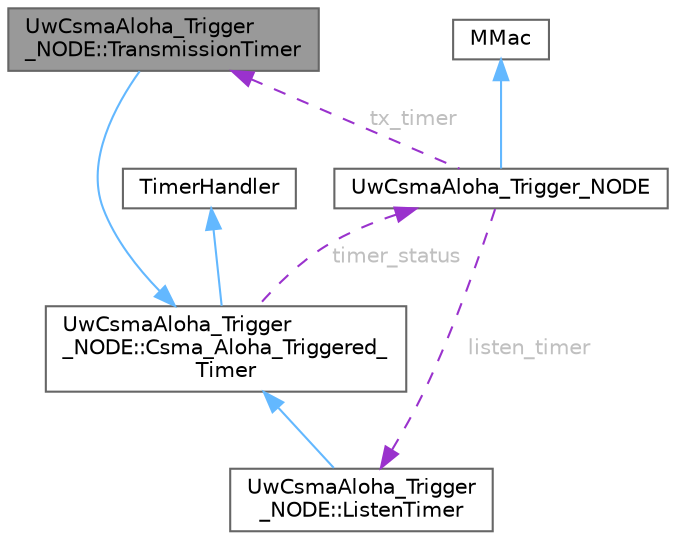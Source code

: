 digraph "UwCsmaAloha_Trigger_NODE::TransmissionTimer"
{
 // LATEX_PDF_SIZE
  bgcolor="transparent";
  edge [fontname=Helvetica,fontsize=10,labelfontname=Helvetica,labelfontsize=10];
  node [fontname=Helvetica,fontsize=10,shape=box,height=0.2,width=0.4];
  Node1 [id="Node000001",label="UwCsmaAloha_Trigger\l_NODE::TransmissionTimer",height=0.2,width=0.4,color="gray40", fillcolor="grey60", style="filled", fontcolor="black",tooltip="Class used to handle the time in which the node is allowed to transmit to the sink."];
  Node2 -> Node1 [id="edge1_Node000001_Node000002",dir="back",color="steelblue1",style="solid",tooltip=" "];
  Node2 [id="Node000002",label="UwCsmaAloha_Trigger\l_NODE::Csma_Aloha_Triggered_\lTimer",height=0.2,width=0.4,color="gray40", fillcolor="white", style="filled",URL="$classUwCsmaAloha__Trigger__NODE_1_1Csma__Aloha__Triggered__Timer.html",tooltip="Class that describes the timers in the node."];
  Node3 -> Node2 [id="edge2_Node000002_Node000003",dir="back",color="steelblue1",style="solid",tooltip=" "];
  Node3 [id="Node000003",label="TimerHandler",height=0.2,width=0.4,color="gray40", fillcolor="white", style="filled",tooltip=" "];
  Node4 -> Node2 [id="edge3_Node000002_Node000004",dir="back",color="darkorchid3",style="dashed",tooltip=" ",label=" timer_status",fontcolor="grey" ];
  Node4 [id="Node000004",label="UwCsmaAloha_Trigger_NODE",height=0.2,width=0.4,color="gray40", fillcolor="white", style="filled",URL="$classUwCsmaAloha__Trigger__NODE.html",tooltip="Class that describes a CsmaAloha_TRIGGERED module of the node."];
  Node5 -> Node4 [id="edge4_Node000004_Node000005",dir="back",color="steelblue1",style="solid",tooltip=" "];
  Node5 [id="Node000005",label="MMac",height=0.2,width=0.4,color="gray40", fillcolor="white", style="filled",tooltip=" "];
  Node6 -> Node4 [id="edge5_Node000004_Node000006",dir="back",color="darkorchid3",style="dashed",tooltip=" ",label=" listen_timer",fontcolor="grey" ];
  Node6 [id="Node000006",label="UwCsmaAloha_Trigger\l_NODE::ListenTimer",height=0.2,width=0.4,color="gray40", fillcolor="white", style="filled",URL="$classUwCsmaAloha__Trigger__NODE_1_1ListenTimer.html",tooltip="Class used to handle the timer to handle the listen time."];
  Node2 -> Node6 [id="edge6_Node000006_Node000002",dir="back",color="steelblue1",style="solid",tooltip=" "];
  Node1 -> Node4 [id="edge7_Node000004_Node000001",dir="back",color="darkorchid3",style="dashed",tooltip=" ",label=" tx_timer",fontcolor="grey" ];
}
